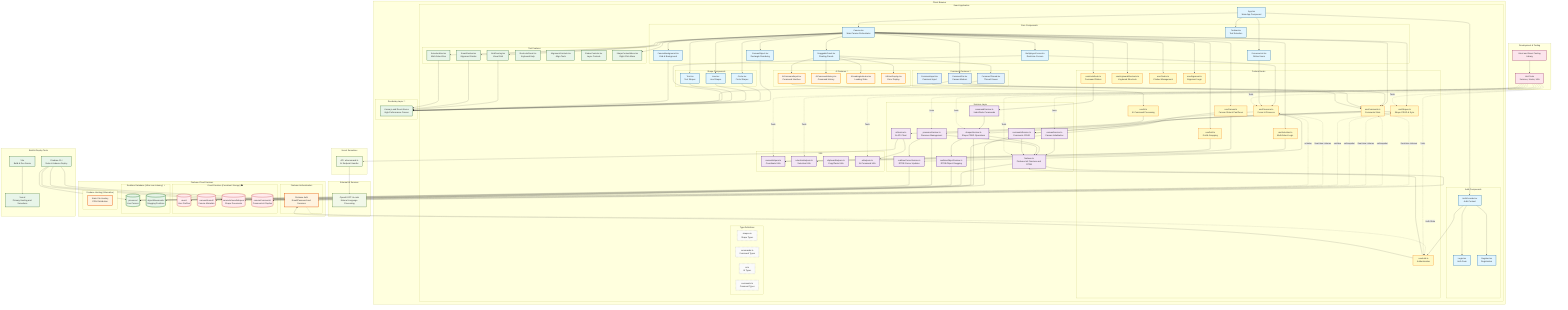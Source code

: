 graph TB
    subgraph "Client Browser"
        subgraph "React Application"
            APP[App.tsx<br/>Main App Component]
            
            subgraph "Core Components"
                CANVAS[Canvas.tsx<br/>Main Canvas Orchestrator]
                CANVASOBJ[CanvasObject.tsx<br/>Rectangle Rendering]
                CANVASBG[CanvasBackground.tsx<br/>Grid & Background]
                TOOLBAR[Toolbar.tsx<br/>Tool Selection]
                PRESENCE[PresenceList.tsx<br/>Online Users]
                CURSOR[MultiplayerCursor.tsx<br/>Real-time Cursors]
                PANEL[DraggablePanel.tsx<br/>Floating Panels]
            end
            
            subgraph "Shape Components"
                CIRCLE[Circle.tsx<br/>Circle Shapes]
                LINE[Line.tsx<br/>Line Shapes]
                TEXT[Text.tsx<br/>Text Shapes]
            end
            
            subgraph "Auth Components"
                LOGIN[Login.tsx<br/>Auth Form]
                REGISTER[Register.tsx<br/>Registration]
                AUTHPROV[AuthProvider.tsx<br/>Auth Context]
            end
            
            subgraph "AI Features 🤖"
                AIINPUT[AICommandInput.tsx<br/>Command Interface]
                AIHISTORY[AICommandHistory.tsx<br/>Command History]
                AILOADING[AILoadingIndicator.tsx<br/>Loading State]
                AIERROR[AIErrorDisplay.tsx<br/>Error Display]
            end
            
            subgraph "Comments Features 💬"
                COMMENTPIN[CommentPin.tsx<br/>Canvas Markers]
                COMMENTTHREAD[CommentThread.tsx<br/>Thread Viewer]
                COMMENTINPUT[CommentInput.tsx<br/>Comment Input]
            end
            
            subgraph "Tool Features"
                SELECTIONBOX[SelectionBox.tsx<br/>Multi-Select Box]
                SMARTGUIDES[SmartGuides.tsx<br/>Alignment Guides]
                GRIDOVERLAY[GridOverlay.tsx<br/>Visual Grid]
                SHORTCUTS[ShortcutsPanel.tsx<br/>Keyboard Help]
                ALIGNCTRL[AlignmentControls.tsx<br/>Align Tools]
                ZINDEXCTRL[ZIndexControls.tsx<br/>Layer Controls]
                CONTEXTMENU[ShapeContextMenu.tsx<br/>Right-Click Menu]
            end
            
            subgraph "Custom Hooks"
                USECANVAS[useCanvas.ts<br/>Canvas State & Pan/Zoom]
                USESHAPES[useShapes.ts<br/>Shape CRUD & Sync]
                USEPRESENCE[usePresence.ts<br/>Cursor & Presence]
                USEAUTH[useAuth.ts<br/>Authentication]
                USEAI[useAI.ts<br/>AI Command Processing]
                USESELECTION[useSelection.ts<br/>Multi-Select Logic]
                USEUNDOREDO[useUndoRedo.ts<br/>Command Pattern]
                USEGRID[useGrid.ts<br/>Grid & Snapping]
                USEKEYBOARD[useKeyboardShortcuts.ts<br/>Keyboard Shortcuts]
                USEZINDEX[useZIndex.ts<br/>Z-Index Management]
                USEALIGNMENT[useAlignment.ts<br/>Alignment Logic]
                USECOMMENTS[useComments.ts<br/>Comments State]
            end
            
            subgraph "Services Layer"
                FIRESERVICE[firebase.ts<br/>Firebase Init Firestore and RTDB]
                CANVASSERV[canvasService.ts<br/>Canvas Initialization]
                SHAPESERV[shapesService.ts<br/>Shape CRUD Operations]
                PRESENCESERV[presenceService.ts<br/>Presence Management]
                REALTIMECURSOR[realtimeCursorService.ts<br/>RTDB Cursor Updates]
                REALTIMEOBJ[realtimeObjectService.ts<br/>RTDB Object Dragging]
                COMMANDSERV[commandService.ts<br/>Undo/Redo Commands]
                AISERVICE[aiService.ts<br/>AI API Client]
                COMMENTSERV[commentsService.ts<br/>Comments CRUD]
            end
            
            subgraph "Utils"
                HELPERS[canvasHelpers.ts<br/>Coordinate Utils]
                SELHELPERS[selectionHelpers.ts<br/>Selection Utils]
                CLIPHELPERS[clipboardHelpers.ts<br/>Copy/Paste Utils]
                AIHELPERS[aiHelpers.ts<br/>AI Command Utils]
            end
            
            subgraph "Type Definitions"
                SHAPETYPES[shapes.ts<br/>Shape Types]
                COMMANDTYPES[commands.ts<br/>Command Types]
                AITYPES[ai.ts<br/>AI Types]
                COMMENTTYPES[comments.ts<br/>Comment Types]
            end
        end
        
        subgraph "Rendering Layer 🎨"
            KONVA[Konva.js and React-Konva<br/>High-Performance Canvas]
        end
    end
    
    subgraph "Vercel Serverless"
        VERCELAPI[API: ai/command.ts<br/>AI Endpoint Handler]
    end
    
    subgraph "External AI Services"
        OPENAI[OpenAI GPT-4o-mini<br/>Natural Language Processing]
    end
    
    subgraph "Firebase Cloud Services"
        subgraph "Firebase Authentication"
            FBAUTH[Firebase Auth<br/>Email/Password and Sessions]
        end
        
        subgraph "Cloud Firestore (Persistent Storage) 📊"
            USERS[("users/<br/>User Profiles")]
            CANVASDB[("canvas/shared/<br/>Canvas Metadata")]
            SHAPES[("canvas/shared/shapes/<br/>Shape Documents")]
            COMMENTS[("canvasComments/<br/>Comments & Replies")]
        end
        
        subgraph "Realtime Database (Ultra-Low Latency) ⚡"
            RTDBPRESENCE[("presence/<br/>Live Cursors")]
            RTDBMOVEMENT[("objectMovements/<br/>Dragging Positions")]
        end
        
        subgraph "Firebase Hosting (Alternative)"
            HOSTING[Static File Hosting<br/>CDN Distribution]
        end
    end
    
    subgraph "Development & Testing"
        VITEST[Vitest and React Testing Library]
        UNITTESTS[Unit Tests<br/>Services, Hooks, Utils]
    end
    
    subgraph "Build & Deploy Tools"
        VITE[Vite<br/>Build & Dev Server]
        VERCEL[Vercel<br/>Primary Hosting and Serverless]
        FIREBASE[Firebase CLI<br/>Rules & Indexes Deploy]
    end
    
    %% Component Relationships
    APP --> CANVAS
    APP --> AUTHPROV
    APP --> TOOLBAR
    APP --> PRESENCE
    
    CANVAS --> CANVASOBJ
    CANVAS --> CANVASBG
    CANVAS --> CIRCLE
    CANVAS --> LINE
    CANVAS --> TEXT
    CANVAS --> CURSOR
    CANVAS --> COMMENTPIN
    CANVAS --> SELECTIONBOX
    CANVAS --> SMARTGUIDES
    CANVAS --> GRIDOVERLAY
    CANVAS --> CONTEXTMENU
    
    CANVAS --> USECANVAS
    CANVAS --> USESHAPES
    CANVAS --> USESELECTION
    CANVAS --> USEUNDOREDO
    CANVAS --> USEGRID
    CANVAS --> USEKEYBOARD
    CANVAS --> USEZINDEX
    CANVAS --> USEALIGNMENT
    CANVAS --> USECOMMENTS
    
    CANVASOBJ --> KONVA
    CIRCLE --> KONVA
    LINE --> KONVA
    TEXT --> KONVA
    CURSOR --> KONVA
    COMMENTPIN --> KONVA
    CANVASBG --> KONVA
    GRIDOVERLAY --> KONVA
    SMARTGUIDES --> KONVA
    SELECTIONBOX --> KONVA
    
    CURSOR --> USEPRESENCE
    PRESENCE --> USEPRESENCE
    
    AUTHPROV --> LOGIN
    AUTHPROV --> REGISTER
    AUTHPROV --> USEAUTH
    
    %% AI Component Flow
    CANVAS --> PANEL
    PANEL --> AIINPUT
    PANEL --> AIHISTORY
    PANEL --> AILOADING
    PANEL --> AIERROR
    AIINPUT --> USEAI
    USEAI --> AISERVICE
    AISERVICE --> VERCELAPI
    VERCELAPI --> OPENAI
    
    %% Comments Flow
    PANEL --> COMMENTTHREAD
    COMMENTPIN --> USECOMMENTS
    COMMENTTHREAD --> USECOMMENTS
    COMMENTINPUT --> USECOMMENTS
    USECOMMENTS --> COMMENTSERV
    
    %% Undo/Redo Flow
    USEUNDOREDO --> COMMANDSERV
    COMMANDSERV --> SHAPESERV
    
    %% Hook to Service Relationships
    USECANVAS --> HELPERS
    USECANVAS --> CANVASSERV
    
    USESHAPES --> SHAPESERV
    USESHAPES -.Real-time Listener.-> SHAPES
    
    USEPRESENCE --> PRESENCESERV
    USEPRESENCE --> REALTIMECURSOR
    USEPRESENCE -.Real-time Listener.-> RTDBPRESENCE
    
    USEAUTH --> FIRESERVICE
    USEAUTH --> FBAUTH
    
    USESELECTION --> SELHELPERS
    
    USEGRID --> HELPERS
    
    USECOMMENTS --> COMMENTSERV
    USECOMMENTS -.Real-time Listener.-> COMMENTS
    
    %% Service to Firebase Relationships
    FIRESERVICE --> FBAUTH
    FIRESERVICE --> USERS
    
    CANVASSERV --> FIRESERVICE
    CANVASSERV --> CANVASDB
    
    SHAPESERV --> FIRESERVICE
    SHAPESERV --> SHAPES
    SHAPESERV --> REALTIMEOBJ
    
    PRESENCESERV --> FIRESERVICE
    PRESENCESERV --> REALTIMECURSOR
    PRESENCESERV --> RTDBPRESENCE
    
    REALTIMECURSOR --> RTDBPRESENCE
    REALTIMEOBJ --> RTDBMOVEMENT
    
    COMMENTSERV --> FIRESERVICE
    COMMENTSERV --> COMMENTS
    
    AISERVICE --> AIHELPERS
    
    %% Real-time Sync Flows
    SHAPES -.onSnapshot.-> USESHAPES
    RTDBPRESENCE -.onValue.-> USEPRESENCE
    RTDBMOVEMENT -.onValue.-> USESHAPES
    COMMENTS -.onSnapshot.-> USECOMMENTS
    
    %% Authentication Flow
    FBAUTH -.Auth State.-> USEAUTH
    
    %% Testing Relationships
    VITEST --> UNITTESTS
    UNITTESTS -.Tests.-> FIRESERVICE
    UNITTESTS -.Tests.-> CANVASSERV
    UNITTESTS -.Tests.-> SHAPESERV
    UNITTESTS -.Tests.-> PRESENCESERV
    UNITTESTS -.Tests.-> USEAUTH
    UNITTESTS -.Tests.-> USESHAPES
    UNITTESTS -.Tests.-> USEPRESENCE
    UNITTESTS -.Tests.-> HELPERS
    UNITTESTS -.Tests.-> SELHELPERS
    UNITTESTS -.Tests.-> AIHELPERS
    
    %% Build & Deploy Pipeline
    VITE --> VERCEL
    FIREBASE --> FBAUTH
    FIREBASE --> SHAPES
    FIREBASE --> COMMENTS
    FIREBASE --> RTDBPRESENCE
    
    %% Styling
    classDef component fill:#e1f5ff,stroke:#01579b,stroke-width:2px
    classDef hook fill:#fff9c4,stroke:#f57f17,stroke-width:2px
    classDef service fill:#f3e5f5,stroke:#4a148c,stroke-width:2px
    classDef firebase fill:#fff3e0,stroke:#e65100,stroke-width:3px
    classDef database fill:#ffebee,stroke:#b71c1c,stroke-width:2px
    classDef rtdb fill:#e8f5e9,stroke:#2e7d32,stroke-width:3px
    classDef tool fill:#e8f5e9,stroke:#1b5e20,stroke-width:2px
    classDef test fill:#fce4ec,stroke:#880e4f,stroke-width:2px
    classDef ai fill:#fff4e6,stroke:#ff8f00,stroke-width:3px
    classDef external fill:#f1f8e9,stroke:#33691e,stroke-width:2px
    classDef comments fill:#e3f2fd,stroke:#0d47a1,stroke-width:2px
    classDef types fill:#fafafa,stroke:#424242,stroke-width:1px,stroke-dasharray: 5 5
    
    class CANVAS,CANVASOBJ,CANVASBG,TOOLBAR,PRESENCE,CURSOR,LOGIN,REGISTER,AUTHPROV,APP,PANEL,CIRCLE,LINE,TEXT component
    class AIINPUT,AIHISTORY,AILOADING,AIERROR ai
    class COMMENTPIN,COMMENTTHREAD,COMMENTINPUT comments
    class SELECTIONBOX,SMARTGUIDES,GRIDOVERLAY,SHORTCUTS,ALIGNCTRL,ZINDEXCTRL,CONTEXTMENU tool
    class USECANVAS,USESHAPES,USEPRESENCE,USEAUTH,USEAI,USESELECTION,USEUNDOREDO,USEGRID,USEKEYBOARD,USEZINDEX,USEALIGNMENT,USECOMMENTS hook
    class FIRESERVICE,CANVASSERV,SHAPESERV,PRESENCESERV,REALTIMECURSOR,REALTIMEOBJ,COMMANDSERV,AISERVICE,COMMENTSERV,HELPERS,SELHELPERS,CLIPHELPERS,AIHELPERS service
    class FBAUTH,HOSTING firebase
    class USERS,CANVASDB,SHAPES,COMMENTS database
    class RTDBPRESENCE,RTDBMOVEMENT rtdb
    class VITE,VERCEL,FIREBASE,KONVA tool
    class VITEST,UNITTESTS test
    class OPENAI,VERCELAPI external
    class SHAPETYPES,COMMANDTYPES,AITYPES,COMMENTTYPES types
